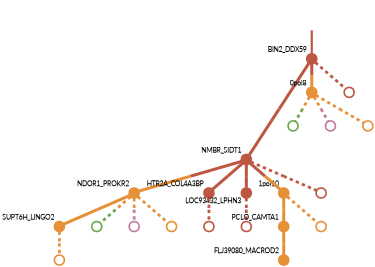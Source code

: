 strict digraph  {
graph[splines=false]; nodesep=0.7; rankdir=TB; ranksep=0.6; forcelabels=true; dpi=600; size=2.5;
0 [color="#be5742ff", fillcolor="#be5742ff", fixedsize=true, fontname=Lato, fontsize="12pt", height="0.25", label="", penwidth=3, shape=circle, style=filled, xlabel=BIN2_DDX59];
1 [color="#be5742ff", fillcolor="#be5742ff", fixedsize=true, fontname=Lato, fontsize="12pt", height="0.25", label="", penwidth=3, shape=circle, style=filled, xlabel=NMBR_SIDT1];
8 [color="#e69138ff", fillcolor="#e69138ff", fixedsize=true, fontname=Lato, fontsize="12pt", height="0.25", label="", penwidth=3, shape=circle, style=filled, xlabel="0pol8"];
18 [color="#be5742ff", fillcolor="#be5742ff", fixedsize=true, fontname=Lato, fontsize="12pt", height="0.25", label="", penwidth=3, shape=circle, style=solid, xlabel=""];
3 [color="#e69138ff", fillcolor="#e69138ff", fixedsize=true, fontname=Lato, fontsize="12pt", height="0.25", label="", penwidth=3, shape=circle, style=filled, xlabel=NDOR1_PROKR2];
4 [color="#be5742ff", fillcolor="#be5742ff", fixedsize=true, fontname=Lato, fontsize="12pt", height="0.25", label="", penwidth=3, shape=circle, style=filled, xlabel=HTR2A_COL4A3BP];
5 [color="#be5742ff", fillcolor="#be5742ff", fixedsize=true, fontname=Lato, fontsize="12pt", height="0.25", label="", penwidth=3, shape=circle, style=filled, xlabel=LOC93432_LPHN3];
9 [color="#e69138ff", fillcolor="#e69138ff", fixedsize=true, fontname=Lato, fontsize="12pt", height="0.25", label="", penwidth=3, shape=circle, style=filled, xlabel="1pol10"];
19 [color="#be5742ff", fillcolor="#be5742ff", fixedsize=true, fontname=Lato, fontsize="12pt", height="0.25", label="", penwidth=3, shape=circle, style=solid, xlabel=""];
7 [color="#e69138ff", fillcolor="#e69138ff", fixedsize=true, fontname=Lato, fontsize="12pt", height="0.25", label="", penwidth=3, shape=circle, style=filled, xlabel=SUPT6H_LINGO2];
11 [color="#6aa84fff", fillcolor="#6aa84fff", fixedsize=true, fontname=Lato, fontsize="12pt", height="0.25", label="", penwidth=3, shape=circle, style=solid, xlabel=""];
13 [color="#c27ba0ff", fillcolor="#c27ba0ff", fixedsize=true, fontname=Lato, fontsize="12pt", height="0.25", label="", penwidth=3, shape=circle, style=solid, xlabel=""];
16 [color="#e69138ff", fillcolor="#e69138ff", fixedsize=true, fontname=Lato, fontsize="12pt", height="0.25", label="", penwidth=3, shape=circle, style=solid, xlabel=""];
20 [color="#be5742ff", fillcolor="#be5742ff", fixedsize=true, fontname=Lato, fontsize="12pt", height="0.25", label="", penwidth=3, shape=circle, style=solid, xlabel=""];
21 [color="#be5742ff", fillcolor="#be5742ff", fixedsize=true, fontname=Lato, fontsize="12pt", height="0.25", label="", penwidth=3, shape=circle, style=solid, xlabel=""];
6 [color="#e69138ff", fillcolor="#e69138ff", fixedsize=true, fontname=Lato, fontsize="12pt", height="0.25", label="", penwidth=3, shape=circle, style=filled, xlabel=PCLO_CAMTA1];
2 [color="#e69138ff", fillcolor="#e69138ff", fixedsize=true, fontname=Lato, fontsize="12pt", height="0.25", label="", penwidth=3, shape=circle, style=filled, xlabel=FLJ39080_MACROD2];
17 [color="#e69138ff", fillcolor="#e69138ff", fixedsize=true, fontname=Lato, fontsize="12pt", height="0.25", label="", penwidth=3, shape=circle, style=solid, xlabel=""];
10 [color="#6aa84fff", fillcolor="#6aa84fff", fixedsize=true, fontname=Lato, fontsize="12pt", height="0.25", label="", penwidth=3, shape=circle, style=solid, xlabel=""];
12 [color="#c27ba0ff", fillcolor="#c27ba0ff", fixedsize=true, fontname=Lato, fontsize="12pt", height="0.25", label="", penwidth=3, shape=circle, style=solid, xlabel=""];
14 [color="#e69138ff", fillcolor="#e69138ff", fixedsize=true, fontname=Lato, fontsize="12pt", height="0.25", label="", penwidth=3, shape=circle, style=solid, xlabel=""];
15 [color="#e69138ff", fillcolor="#e69138ff", fixedsize=true, fontname=Lato, fontsize="12pt", height="0.25", label="", penwidth=3, shape=circle, style=solid, xlabel=""];
normal [label="", penwidth=3, style=invis, xlabel=BIN2_DDX59];
0 -> 1  [arrowsize=0, color="#be5742ff;0.5:#be5742ff", minlen="3.0", penwidth="5.5", style=solid];
0 -> 8  [arrowsize=0, color="#be5742ff;0.5:#e69138ff", minlen="1.0128204822540283", penwidth="5.5", style=solid];
0 -> 18  [arrowsize=0, color="#be5742ff;0.5:#be5742ff", minlen="1.0128204822540283", penwidth=5, style=dashed];
1 -> 3  [arrowsize=0, color="#be5742ff;0.5:#e69138ff", minlen="1.0461537837982178", penwidth="5.5", style=solid];
1 -> 4  [arrowsize=0, color="#be5742ff;0.5:#be5742ff", minlen="1.0410256385803223", penwidth="5.5", style=solid];
1 -> 5  [arrowsize=0, color="#be5742ff;0.5:#be5742ff", minlen="1.0358974933624268", penwidth="5.5", style=solid];
1 -> 9  [arrowsize=0, color="#be5742ff;0.5:#e69138ff", minlen="1.0128204822540283", penwidth="5.5", style=solid];
1 -> 19  [arrowsize=0, color="#be5742ff;0.5:#be5742ff", minlen="1.0128204822540283", penwidth=5, style=dashed];
8 -> 10  [arrowsize=0, color="#e69138ff;0.5:#6aa84fff", minlen="1.0128204822540283", penwidth=5, style=dashed];
8 -> 12  [arrowsize=0, color="#e69138ff;0.5:#c27ba0ff", minlen="1.0128204822540283", penwidth=5, style=dashed];
8 -> 14  [arrowsize=0, color="#e69138ff;0.5:#e69138ff", minlen="1.0128204822540283", penwidth=5, style=dashed];
3 -> 7  [arrowsize=0, color="#e69138ff;0.5:#e69138ff", minlen="1.0256410837173462", penwidth="5.5", style=solid];
3 -> 11  [arrowsize=0, color="#e69138ff;0.5:#6aa84fff", minlen="1.0128204822540283", penwidth=5, style=dashed];
3 -> 13  [arrowsize=0, color="#e69138ff;0.5:#c27ba0ff", minlen="1.0128204822540283", penwidth=5, style=dashed];
3 -> 16  [arrowsize=0, color="#e69138ff;0.5:#e69138ff", minlen="1.0128204822540283", penwidth=5, style=dashed];
4 -> 20  [arrowsize=0, color="#be5742ff;0.5:#be5742ff", minlen="1.0128204822540283", penwidth=5, style=dashed];
5 -> 21  [arrowsize=0, color="#be5742ff;0.5:#be5742ff", minlen="1.0128204822540283", penwidth=5, style=dashed];
9 -> 6  [arrowsize=0, color="#e69138ff;0.5:#e69138ff", minlen="1.0256410837173462", penwidth="5.5", style=solid];
9 -> 15  [arrowsize=0, color="#e69138ff;0.5:#e69138ff", minlen="1.0128204822540283", penwidth=5, style=dashed];
7 -> 17  [arrowsize=0, color="#e69138ff;0.5:#e69138ff", minlen="1.0128204822540283", penwidth=5, style=dashed];
6 -> 2  [arrowsize=0, color="#e69138ff;0.5:#e69138ff", minlen="1.08717942237854", penwidth="5.5", style=solid];
normal -> 0  [arrowsize=0, color="#be5742ff", label="", penwidth=4, style=solid];
}
